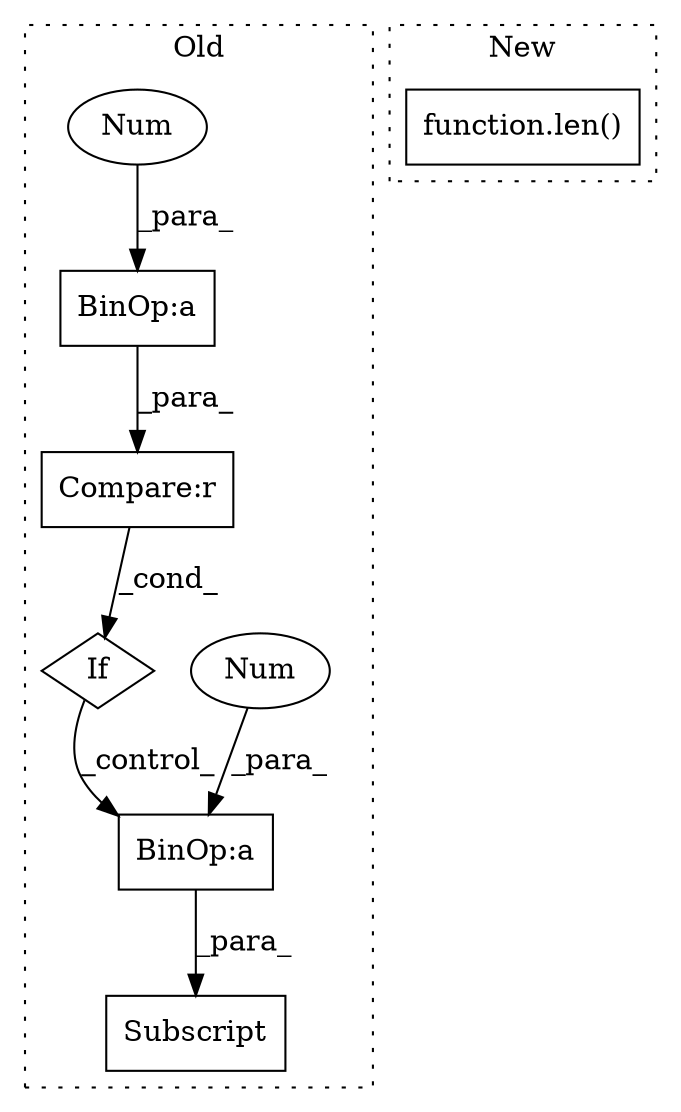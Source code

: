 digraph G {
subgraph cluster0 {
1 [label="If" a="96" s="1491,1513" l="3,18" shape="diamond"];
3 [label="Compare:r" a="40" s="1494" l="19" shape="box"];
4 [label="BinOp:a" a="82" s="1621" l="3" shape="box"];
5 [label="Num" a="76" s="1624" l="1" shape="ellipse"];
6 [label="BinOp:a" a="82" s="1509" l="3" shape="box"];
7 [label="Subscript" a="63" s="1607,0" l="19,0" shape="box"];
8 [label="Num" a="76" s="1512" l="1" shape="ellipse"];
label = "Old";
style="dotted";
}
subgraph cluster1 {
2 [label="function.len()" a="75" s="1911,1930" l="4,1" shape="box"];
label = "New";
style="dotted";
}
1 -> 4 [label="_control_"];
3 -> 1 [label="_cond_"];
4 -> 7 [label="_para_"];
5 -> 4 [label="_para_"];
6 -> 3 [label="_para_"];
8 -> 6 [label="_para_"];
}
